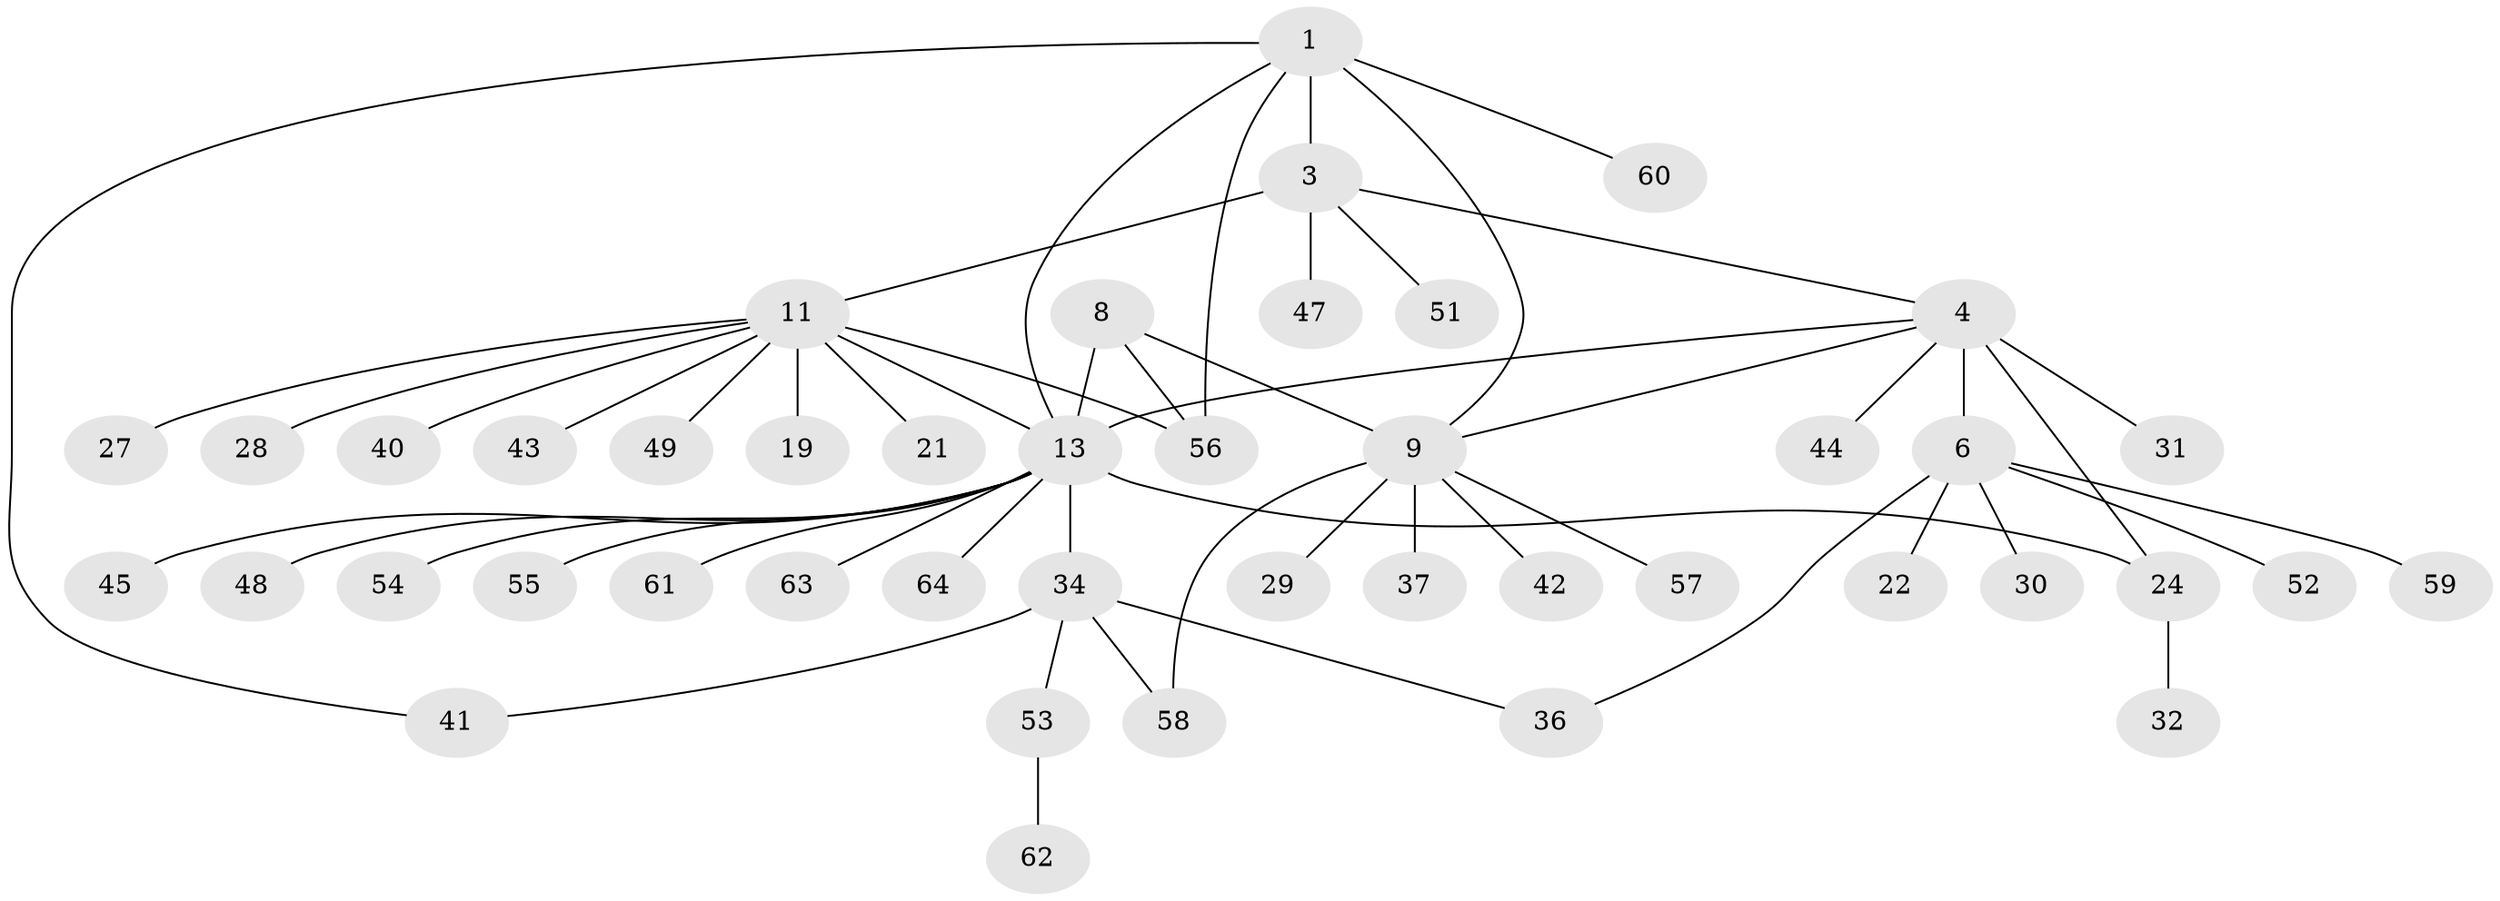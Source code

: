 // original degree distribution, {7: 0.03125, 4: 0.09375, 9: 0.046875, 6: 0.03125, 3: 0.0625, 5: 0.03125, 2: 0.15625, 11: 0.015625, 1: 0.53125}
// Generated by graph-tools (version 1.1) at 2025/59/03/04/25 21:59:04]
// undirected, 44 vertices, 53 edges
graph export_dot {
graph [start="1"]
  node [color=gray90,style=filled];
  1;
  3 [super="+2"];
  4;
  6 [super="+5"];
  8 [super="+7"];
  9;
  11 [super="+10"];
  13 [super="+12"];
  19;
  21;
  22;
  24 [super="+20"];
  27;
  28 [super="+17"];
  29;
  30;
  31;
  32;
  34 [super="+26"];
  36;
  37;
  40 [super="+18+25"];
  41;
  42;
  43;
  44;
  45;
  47;
  48;
  49;
  51 [super="+23"];
  52;
  53 [super="+38+39+46+50"];
  54;
  55;
  56 [super="+35"];
  57;
  58;
  59;
  60;
  61;
  62;
  63;
  64;
  1 -- 3 [weight=2];
  1 -- 9;
  1 -- 13;
  1 -- 41;
  1 -- 60;
  1 -- 56;
  3 -- 47;
  3 -- 4;
  3 -- 11;
  3 -- 51;
  4 -- 6 [weight=2];
  4 -- 9;
  4 -- 31;
  4 -- 44;
  4 -- 13;
  4 -- 24 [weight=2];
  6 -- 52;
  6 -- 36;
  6 -- 22;
  6 -- 59;
  6 -- 30;
  8 -- 9 [weight=2];
  8 -- 13 [weight=2];
  8 -- 56;
  9 -- 29;
  9 -- 37;
  9 -- 42;
  9 -- 57;
  9 -- 58;
  11 -- 19;
  11 -- 21;
  11 -- 43;
  11 -- 49;
  11 -- 27;
  11 -- 40;
  11 -- 28;
  11 -- 13 [weight=2];
  11 -- 56;
  13 -- 48;
  13 -- 54;
  13 -- 55;
  13 -- 61;
  13 -- 64;
  13 -- 34 [weight=2];
  13 -- 45;
  13 -- 24 [weight=3];
  13 -- 63;
  24 -- 32;
  34 -- 36;
  34 -- 41;
  34 -- 53;
  34 -- 58;
  53 -- 62;
}
